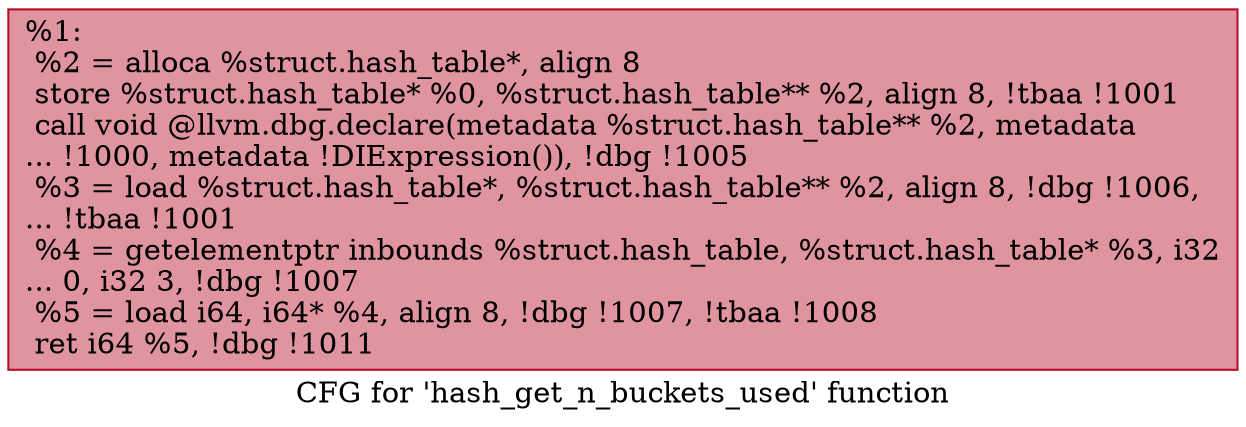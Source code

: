 digraph "CFG for 'hash_get_n_buckets_used' function" {
	label="CFG for 'hash_get_n_buckets_used' function";

	Node0x21a51b0 [shape=record,color="#b70d28ff", style=filled, fillcolor="#b70d2870",label="{%1:\l  %2 = alloca %struct.hash_table*, align 8\l  store %struct.hash_table* %0, %struct.hash_table** %2, align 8, !tbaa !1001\l  call void @llvm.dbg.declare(metadata %struct.hash_table** %2, metadata\l... !1000, metadata !DIExpression()), !dbg !1005\l  %3 = load %struct.hash_table*, %struct.hash_table** %2, align 8, !dbg !1006,\l... !tbaa !1001\l  %4 = getelementptr inbounds %struct.hash_table, %struct.hash_table* %3, i32\l... 0, i32 3, !dbg !1007\l  %5 = load i64, i64* %4, align 8, !dbg !1007, !tbaa !1008\l  ret i64 %5, !dbg !1011\l}"];
}
